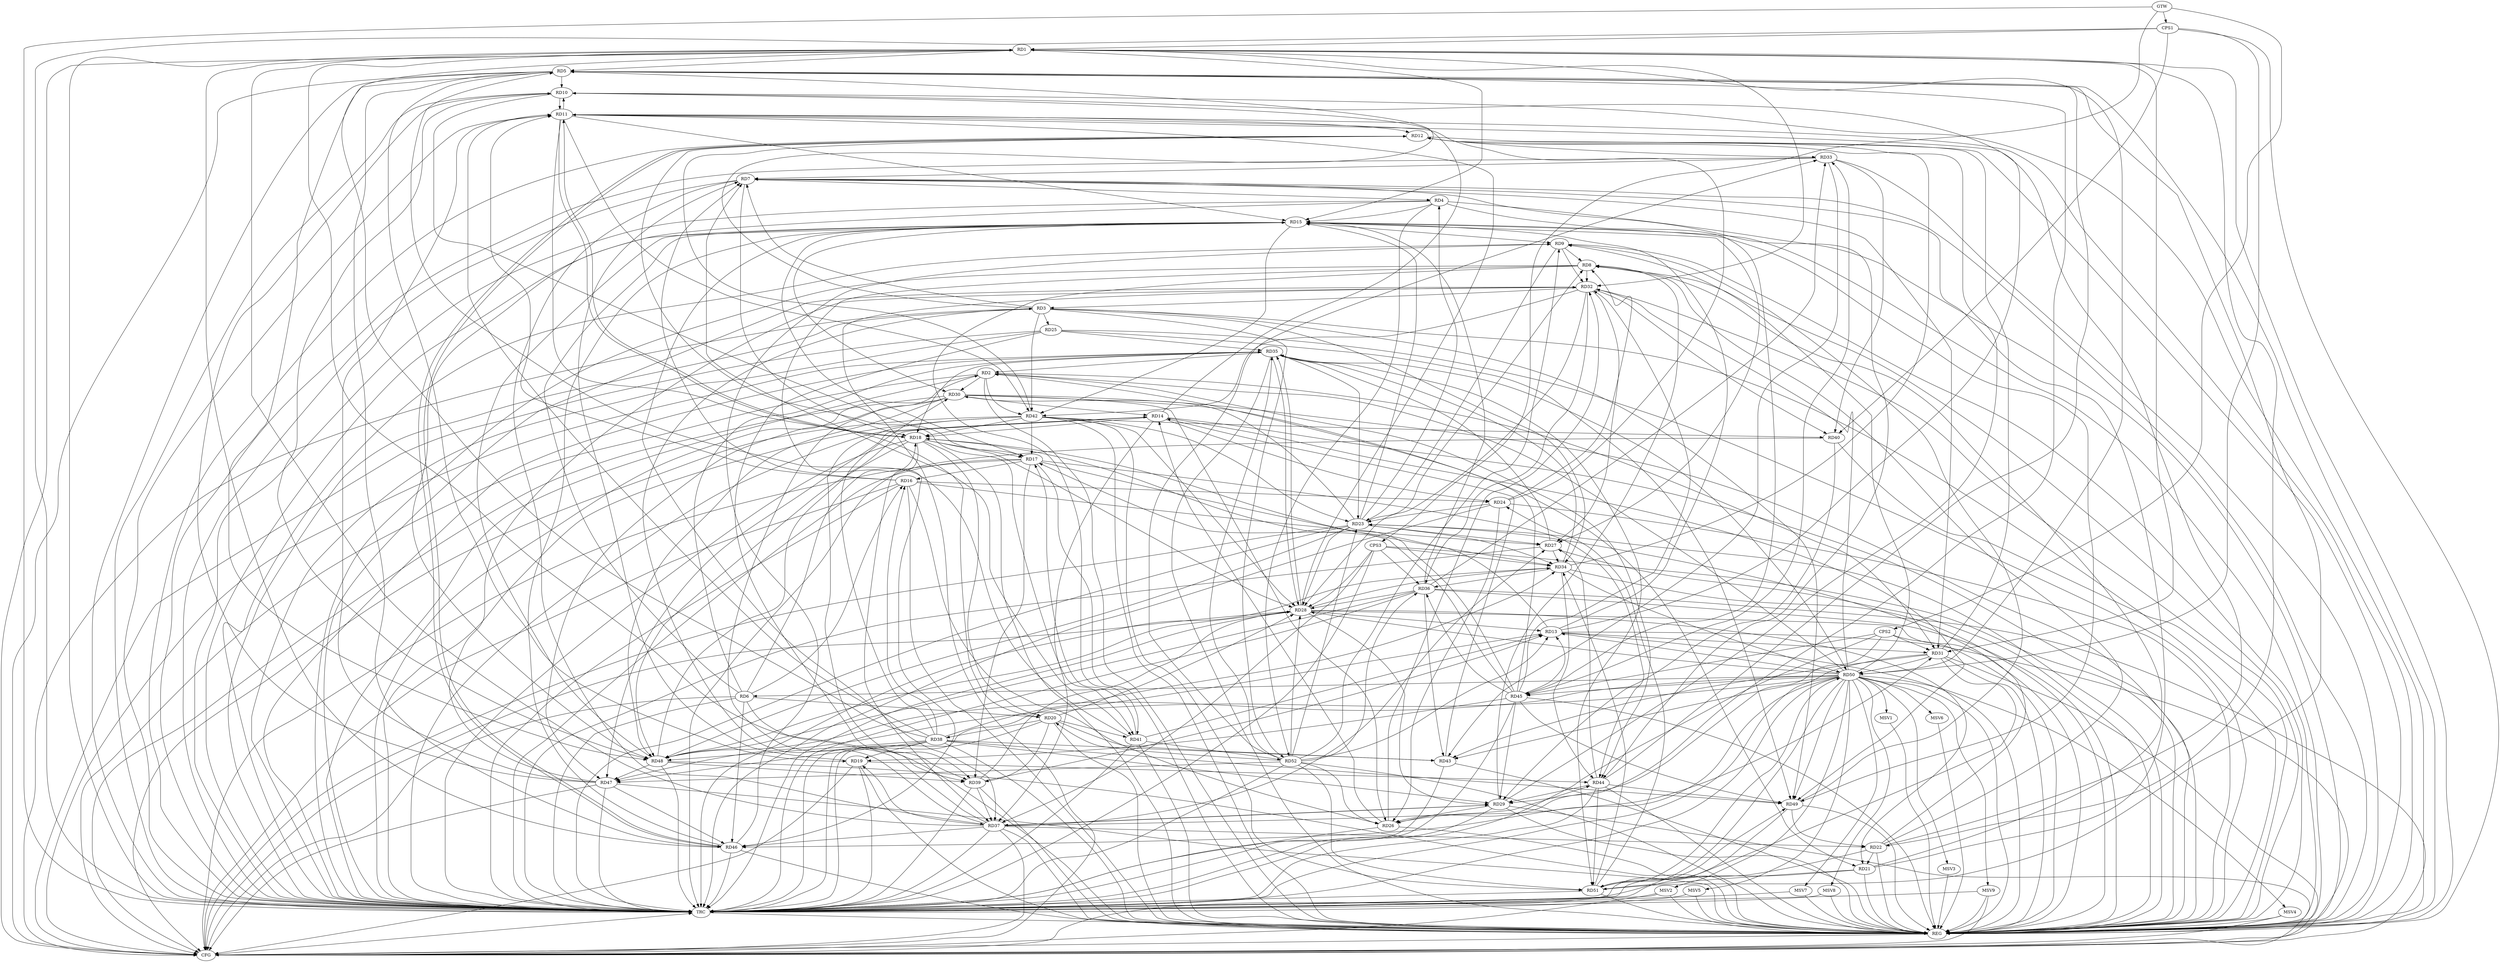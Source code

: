strict digraph G {
  RD1 [ label="RD1" ];
  RD2 [ label="RD2" ];
  RD3 [ label="RD3" ];
  RD4 [ label="RD4" ];
  RD5 [ label="RD5" ];
  RD6 [ label="RD6" ];
  RD7 [ label="RD7" ];
  RD8 [ label="RD8" ];
  RD9 [ label="RD9" ];
  RD10 [ label="RD10" ];
  RD11 [ label="RD11" ];
  RD12 [ label="RD12" ];
  RD13 [ label="RD13" ];
  RD14 [ label="RD14" ];
  RD15 [ label="RD15" ];
  RD16 [ label="RD16" ];
  RD17 [ label="RD17" ];
  RD18 [ label="RD18" ];
  RD19 [ label="RD19" ];
  RD20 [ label="RD20" ];
  RD21 [ label="RD21" ];
  RD22 [ label="RD22" ];
  RD23 [ label="RD23" ];
  RD24 [ label="RD24" ];
  RD25 [ label="RD25" ];
  RD26 [ label="RD26" ];
  RD27 [ label="RD27" ];
  RD28 [ label="RD28" ];
  RD29 [ label="RD29" ];
  RD30 [ label="RD30" ];
  RD31 [ label="RD31" ];
  RD32 [ label="RD32" ];
  RD33 [ label="RD33" ];
  RD34 [ label="RD34" ];
  RD35 [ label="RD35" ];
  RD36 [ label="RD36" ];
  RD37 [ label="RD37" ];
  RD38 [ label="RD38" ];
  RD39 [ label="RD39" ];
  RD40 [ label="RD40" ];
  RD41 [ label="RD41" ];
  RD42 [ label="RD42" ];
  RD43 [ label="RD43" ];
  RD44 [ label="RD44" ];
  RD45 [ label="RD45" ];
  RD46 [ label="RD46" ];
  RD47 [ label="RD47" ];
  RD48 [ label="RD48" ];
  RD49 [ label="RD49" ];
  RD50 [ label="RD50" ];
  RD51 [ label="RD51" ];
  RD52 [ label="RD52" ];
  CPS1 [ label="CPS1" ];
  CPS2 [ label="CPS2" ];
  CPS3 [ label="CPS3" ];
  GTW [ label="GTW" ];
  REG [ label="REG" ];
  CFG [ label="CFG" ];
  TRC [ label="TRC" ];
  MSV1 [ label="MSV1" ];
  MSV2 [ label="MSV2" ];
  MSV3 [ label="MSV3" ];
  MSV4 [ label="MSV4" ];
  MSV5 [ label="MSV5" ];
  MSV6 [ label="MSV6" ];
  MSV7 [ label="MSV7" ];
  MSV8 [ label="MSV8" ];
  MSV9 [ label="MSV9" ];
  RD1 -> RD5;
  RD1 -> RD15;
  RD1 -> RD22;
  RD1 -> RD31;
  RD1 -> RD32;
  RD37 -> RD1;
  RD38 -> RD1;
  RD1 -> RD39;
  RD46 -> RD1;
  RD50 -> RD1;
  RD2 -> RD30;
  RD2 -> RD31;
  RD35 -> RD2;
  RD37 -> RD2;
  RD2 -> RD42;
  RD2 -> RD44;
  RD45 -> RD2;
  RD50 -> RD2;
  RD3 -> RD5;
  RD3 -> RD7;
  RD3 -> RD25;
  RD32 -> RD3;
  RD3 -> RD34;
  RD37 -> RD3;
  RD3 -> RD42;
  RD3 -> RD49;
  RD3 -> RD52;
  RD7 -> RD4;
  RD4 -> RD15;
  RD23 -> RD4;
  RD4 -> RD45;
  RD4 -> RD48;
  RD4 -> RD52;
  RD5 -> RD10;
  RD5 -> RD19;
  RD5 -> RD26;
  RD41 -> RD5;
  RD44 -> RD5;
  RD5 -> RD46;
  RD5 -> RD48;
  RD51 -> RD5;
  RD6 -> RD15;
  RD6 -> RD16;
  RD6 -> RD18;
  RD6 -> RD20;
  RD6 -> RD35;
  RD6 -> RD46;
  RD50 -> RD6;
  RD16 -> RD7;
  RD7 -> RD18;
  RD19 -> RD7;
  RD20 -> RD7;
  RD21 -> RD7;
  RD7 -> RD31;
  RD33 -> RD7;
  RD7 -> RD37;
  RD7 -> RD44;
  RD9 -> RD8;
  RD21 -> RD8;
  RD22 -> RD8;
  RD23 -> RD8;
  RD24 -> RD8;
  RD29 -> RD8;
  RD8 -> RD32;
  RD8 -> RD41;
  RD8 -> RD46;
  RD15 -> RD9;
  RD9 -> RD23;
  RD9 -> RD32;
  RD46 -> RD9;
  RD49 -> RD9;
  RD50 -> RD9;
  RD52 -> RD9;
  RD10 -> RD11;
  RD11 -> RD10;
  RD13 -> RD10;
  RD14 -> RD10;
  RD10 -> RD17;
  RD47 -> RD10;
  RD10 -> RD48;
  RD11 -> RD12;
  RD11 -> RD15;
  RD16 -> RD11;
  RD11 -> RD18;
  RD18 -> RD11;
  RD22 -> RD11;
  RD24 -> RD11;
  RD28 -> RD11;
  RD38 -> RD11;
  RD11 -> RD41;
  RD11 -> RD42;
  RD47 -> RD11;
  RD29 -> RD12;
  RD31 -> RD12;
  RD12 -> RD33;
  RD34 -> RD12;
  RD12 -> RD41;
  RD42 -> RD12;
  RD12 -> RD46;
  RD46 -> RD12;
  RD13 -> RD15;
  RD13 -> RD18;
  RD28 -> RD13;
  RD13 -> RD31;
  RD39 -> RD13;
  RD41 -> RD13;
  RD45 -> RD13;
  RD50 -> RD13;
  RD52 -> RD13;
  RD14 -> RD18;
  RD14 -> RD24;
  RD26 -> RD14;
  RD30 -> RD14;
  RD14 -> RD37;
  RD43 -> RD14;
  RD14 -> RD47;
  RD48 -> RD14;
  RD14 -> RD49;
  RD15 -> RD17;
  RD23 -> RD15;
  RD15 -> RD27;
  RD15 -> RD30;
  RD36 -> RD15;
  RD15 -> RD37;
  RD15 -> RD42;
  RD46 -> RD15;
  RD48 -> RD15;
  RD15 -> RD49;
  RD17 -> RD16;
  RD16 -> RD24;
  RD16 -> RD26;
  RD16 -> RD27;
  RD38 -> RD16;
  RD18 -> RD17;
  RD17 -> RD34;
  RD17 -> RD39;
  RD41 -> RD17;
  RD42 -> RD17;
  RD17 -> RD44;
  RD45 -> RD17;
  RD18 -> RD20;
  RD18 -> RD28;
  RD35 -> RD18;
  RD18 -> RD37;
  RD42 -> RD18;
  RD45 -> RD18;
  RD18 -> RD48;
  RD37 -> RD19;
  RD38 -> RD19;
  RD19 -> RD44;
  RD45 -> RD19;
  RD20 -> RD28;
  RD20 -> RD38;
  RD20 -> RD39;
  RD20 -> RD41;
  RD20 -> RD43;
  RD52 -> RD20;
  RD22 -> RD21;
  RD28 -> RD21;
  RD30 -> RD21;
  RD21 -> RD51;
  RD22 -> RD23;
  RD37 -> RD22;
  RD49 -> RD22;
  RD24 -> RD23;
  RD23 -> RD27;
  RD23 -> RD28;
  RD23 -> RD30;
  RD23 -> RD34;
  RD35 -> RD23;
  RD42 -> RD23;
  RD23 -> RD48;
  RD52 -> RD23;
  RD24 -> RD26;
  RD51 -> RD24;
  RD25 -> RD35;
  RD25 -> RD39;
  RD25 -> RD49;
  RD29 -> RD26;
  RD30 -> RD26;
  RD26 -> RD31;
  RD26 -> RD32;
  RD52 -> RD26;
  RD32 -> RD27;
  RD27 -> RD34;
  RD27 -> RD35;
  RD37 -> RD27;
  RD44 -> RD27;
  RD28 -> RD29;
  RD32 -> RD28;
  RD28 -> RD34;
  RD28 -> RD35;
  RD35 -> RD28;
  RD36 -> RD28;
  RD39 -> RD28;
  RD42 -> RD28;
  RD48 -> RD28;
  RD50 -> RD28;
  RD52 -> RD28;
  RD29 -> RD37;
  RD37 -> RD29;
  RD38 -> RD29;
  RD40 -> RD29;
  RD44 -> RD29;
  RD45 -> RD29;
  RD38 -> RD30;
  RD30 -> RD47;
  RD30 -> RD48;
  RD31 -> RD43;
  RD31 -> RD50;
  RD31 -> RD51;
  RD32 -> RD36;
  RD32 -> RD40;
  RD32 -> RD42;
  RD45 -> RD32;
  RD47 -> RD32;
  RD50 -> RD32;
  RD36 -> RD33;
  RD33 -> RD40;
  RD33 -> RD43;
  RD45 -> RD33;
  RD52 -> RD33;
  RD34 -> RD35;
  RD34 -> RD36;
  RD38 -> RD34;
  RD34 -> RD44;
  RD34 -> RD50;
  RD51 -> RD34;
  RD35 -> RD50;
  RD35 -> RD51;
  RD52 -> RD35;
  RD36 -> RD43;
  RD45 -> RD36;
  RD36 -> RD48;
  RD52 -> RD36;
  RD39 -> RD37;
  RD37 -> RD44;
  RD37 -> RD46;
  RD38 -> RD43;
  RD38 -> RD47;
  RD38 -> RD48;
  RD38 -> RD49;
  RD42 -> RD39;
  RD48 -> RD39;
  RD42 -> RD40;
  RD41 -> RD52;
  RD42 -> RD51;
  RD50 -> RD43;
  RD44 -> RD49;
  RD44 -> RD51;
  RD45 -> RD49;
  RD50 -> RD45;
  RD47 -> RD46;
  RD50 -> RD46;
  RD48 -> RD47;
  RD50 -> RD47;
  RD52 -> RD47;
  RD50 -> RD48;
  RD50 -> RD49;
  RD51 -> RD49;
  RD51 -> RD50;
  RD52 -> RD51;
  CPS1 -> RD1;
  CPS1 -> RD40;
  CPS1 -> RD50;
  CPS2 -> RD29;
  CPS2 -> RD31;
  CPS2 -> RD45;
  CPS3 -> RD28;
  CPS3 -> RD34;
  CPS3 -> RD37;
  CPS3 -> RD36;
  GTW -> CPS1;
  GTW -> CPS2;
  GTW -> CPS3;
  RD1 -> REG;
  RD2 -> REG;
  RD3 -> REG;
  RD4 -> REG;
  RD5 -> REG;
  RD6 -> REG;
  RD7 -> REG;
  RD8 -> REG;
  RD9 -> REG;
  RD10 -> REG;
  RD11 -> REG;
  RD12 -> REG;
  RD13 -> REG;
  RD14 -> REG;
  RD15 -> REG;
  RD16 -> REG;
  RD17 -> REG;
  RD18 -> REG;
  RD19 -> REG;
  RD20 -> REG;
  RD21 -> REG;
  RD22 -> REG;
  RD23 -> REG;
  RD24 -> REG;
  RD25 -> REG;
  RD26 -> REG;
  RD27 -> REG;
  RD28 -> REG;
  RD29 -> REG;
  RD30 -> REG;
  RD31 -> REG;
  RD32 -> REG;
  RD33 -> REG;
  RD34 -> REG;
  RD35 -> REG;
  RD36 -> REG;
  RD37 -> REG;
  RD38 -> REG;
  RD39 -> REG;
  RD40 -> REG;
  RD41 -> REG;
  RD42 -> REG;
  RD43 -> REG;
  RD44 -> REG;
  RD45 -> REG;
  RD46 -> REG;
  RD47 -> REG;
  RD48 -> REG;
  RD49 -> REG;
  RD50 -> REG;
  RD51 -> REG;
  RD52 -> REG;
  CPS1 -> REG;
  CPS2 -> REG;
  CPS3 -> REG;
  RD17 -> CFG;
  RD6 -> CFG;
  RD30 -> CFG;
  RD42 -> CFG;
  RD31 -> CFG;
  RD32 -> CFG;
  RD35 -> CFG;
  RD28 -> CFG;
  RD1 -> CFG;
  RD25 -> CFG;
  RD37 -> CFG;
  RD13 -> CFG;
  RD5 -> CFG;
  RD19 -> CFG;
  RD2 -> CFG;
  RD36 -> CFG;
  RD23 -> CFG;
  RD3 -> CFG;
  RD16 -> CFG;
  RD50 -> CFG;
  RD47 -> CFG;
  RD29 -> CFG;
  REG -> CFG;
  RD1 -> TRC;
  RD2 -> TRC;
  RD3 -> TRC;
  RD4 -> TRC;
  RD5 -> TRC;
  RD6 -> TRC;
  RD7 -> TRC;
  RD8 -> TRC;
  RD9 -> TRC;
  RD10 -> TRC;
  RD11 -> TRC;
  RD12 -> TRC;
  RD13 -> TRC;
  RD14 -> TRC;
  RD15 -> TRC;
  RD16 -> TRC;
  RD17 -> TRC;
  RD18 -> TRC;
  RD19 -> TRC;
  RD20 -> TRC;
  RD21 -> TRC;
  RD22 -> TRC;
  RD23 -> TRC;
  RD24 -> TRC;
  RD25 -> TRC;
  RD26 -> TRC;
  RD27 -> TRC;
  RD28 -> TRC;
  RD29 -> TRC;
  RD30 -> TRC;
  RD31 -> TRC;
  RD32 -> TRC;
  RD33 -> TRC;
  RD34 -> TRC;
  RD35 -> TRC;
  RD36 -> TRC;
  RD37 -> TRC;
  RD38 -> TRC;
  RD39 -> TRC;
  RD40 -> TRC;
  RD41 -> TRC;
  RD42 -> TRC;
  RD43 -> TRC;
  RD44 -> TRC;
  RD45 -> TRC;
  RD46 -> TRC;
  RD47 -> TRC;
  RD48 -> TRC;
  RD49 -> TRC;
  RD50 -> TRC;
  RD51 -> TRC;
  RD52 -> TRC;
  CPS1 -> TRC;
  CPS2 -> TRC;
  CPS3 -> TRC;
  GTW -> TRC;
  CFG -> TRC;
  TRC -> REG;
  RD50 -> MSV1;
  RD50 -> MSV2;
  RD50 -> MSV3;
  MSV1 -> REG;
  MSV2 -> REG;
  MSV2 -> TRC;
  MSV2 -> CFG;
  MSV3 -> REG;
  RD50 -> MSV4;
  RD50 -> MSV5;
  RD50 -> MSV6;
  MSV4 -> REG;
  MSV4 -> CFG;
  MSV5 -> REG;
  MSV5 -> TRC;
  MSV6 -> REG;
  RD50 -> MSV7;
  RD50 -> MSV8;
  MSV7 -> REG;
  MSV7 -> TRC;
  MSV8 -> REG;
  MSV8 -> TRC;
  RD50 -> MSV9;
  MSV9 -> REG;
  MSV9 -> TRC;
  MSV9 -> CFG;
}
